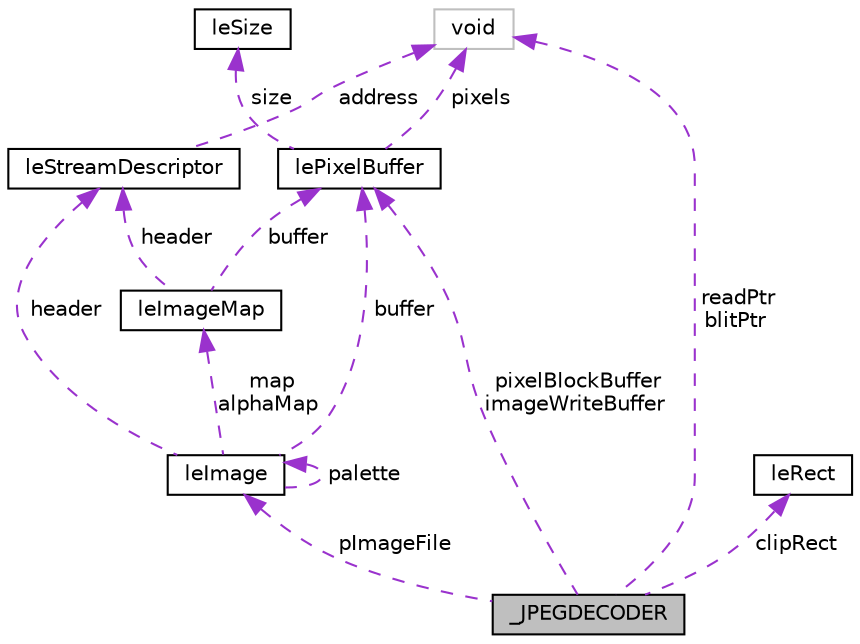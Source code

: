 digraph "_JPEGDECODER"
{
 // LATEX_PDF_SIZE
  edge [fontname="Helvetica",fontsize="10",labelfontname="Helvetica",labelfontsize="10"];
  node [fontname="Helvetica",fontsize="10",shape=record];
  Node1 [label="_JPEGDECODER",height=0.2,width=0.4,color="black", fillcolor="grey75", style="filled", fontcolor="black",tooltip=" "];
  Node2 -> Node1 [dir="back",color="darkorchid3",fontsize="10",style="dashed",label=" pixelBlockBuffer\nimageWriteBuffer" ,fontname="Helvetica"];
  Node2 [label="lePixelBuffer",height=0.2,width=0.4,color="black", fillcolor="white", style="filled",URL="$structlePixelBuffer.html",tooltip=" "];
  Node3 -> Node2 [dir="back",color="darkorchid3",fontsize="10",style="dashed",label=" pixels" ,fontname="Helvetica"];
  Node3 [label="void",height=0.2,width=0.4,color="grey75", fillcolor="white", style="filled",tooltip=" "];
  Node4 -> Node2 [dir="back",color="darkorchid3",fontsize="10",style="dashed",label=" size" ,fontname="Helvetica"];
  Node4 [label="leSize",height=0.2,width=0.4,color="black", fillcolor="white", style="filled",URL="$structleSize.html",tooltip="This structure is used represents the size of an item."];
  Node3 -> Node1 [dir="back",color="darkorchid3",fontsize="10",style="dashed",label=" readPtr\nblitPtr" ,fontname="Helvetica"];
  Node5 -> Node1 [dir="back",color="darkorchid3",fontsize="10",style="dashed",label=" pImageFile" ,fontname="Helvetica"];
  Node5 [label="leImage",height=0.2,width=0.4,color="black", fillcolor="white", style="filled",URL="$structleImage.html",tooltip=" "];
  Node2 -> Node5 [dir="back",color="darkorchid3",fontsize="10",style="dashed",label=" buffer" ,fontname="Helvetica"];
  Node6 -> Node5 [dir="back",color="darkorchid3",fontsize="10",style="dashed",label=" header" ,fontname="Helvetica"];
  Node6 [label="leStreamDescriptor",height=0.2,width=0.4,color="black", fillcolor="white", style="filled",URL="$structleStreamDescriptor.html",tooltip="This struct represents a stream descriptor."];
  Node3 -> Node6 [dir="back",color="darkorchid3",fontsize="10",style="dashed",label=" address" ,fontname="Helvetica"];
  Node5 -> Node5 [dir="back",color="darkorchid3",fontsize="10",style="dashed",label=" palette" ,fontname="Helvetica"];
  Node7 -> Node5 [dir="back",color="darkorchid3",fontsize="10",style="dashed",label=" map\nalphaMap" ,fontname="Helvetica"];
  Node7 [label="leImageMap",height=0.2,width=0.4,color="black", fillcolor="white", style="filled",URL="$structleImageMap.html",tooltip="This struct represents an image map."];
  Node2 -> Node7 [dir="back",color="darkorchid3",fontsize="10",style="dashed",label=" buffer" ,fontname="Helvetica"];
  Node6 -> Node7 [dir="back",color="darkorchid3",fontsize="10",style="dashed",label=" header" ,fontname="Helvetica"];
  Node8 -> Node1 [dir="back",color="darkorchid3",fontsize="10",style="dashed",label=" clipRect" ,fontname="Helvetica"];
  Node8 [label="leRect",height=0.2,width=0.4,color="black", fillcolor="white", style="filled",URL="$structleRect.html",tooltip="This struct represents a rectangle."];
}
